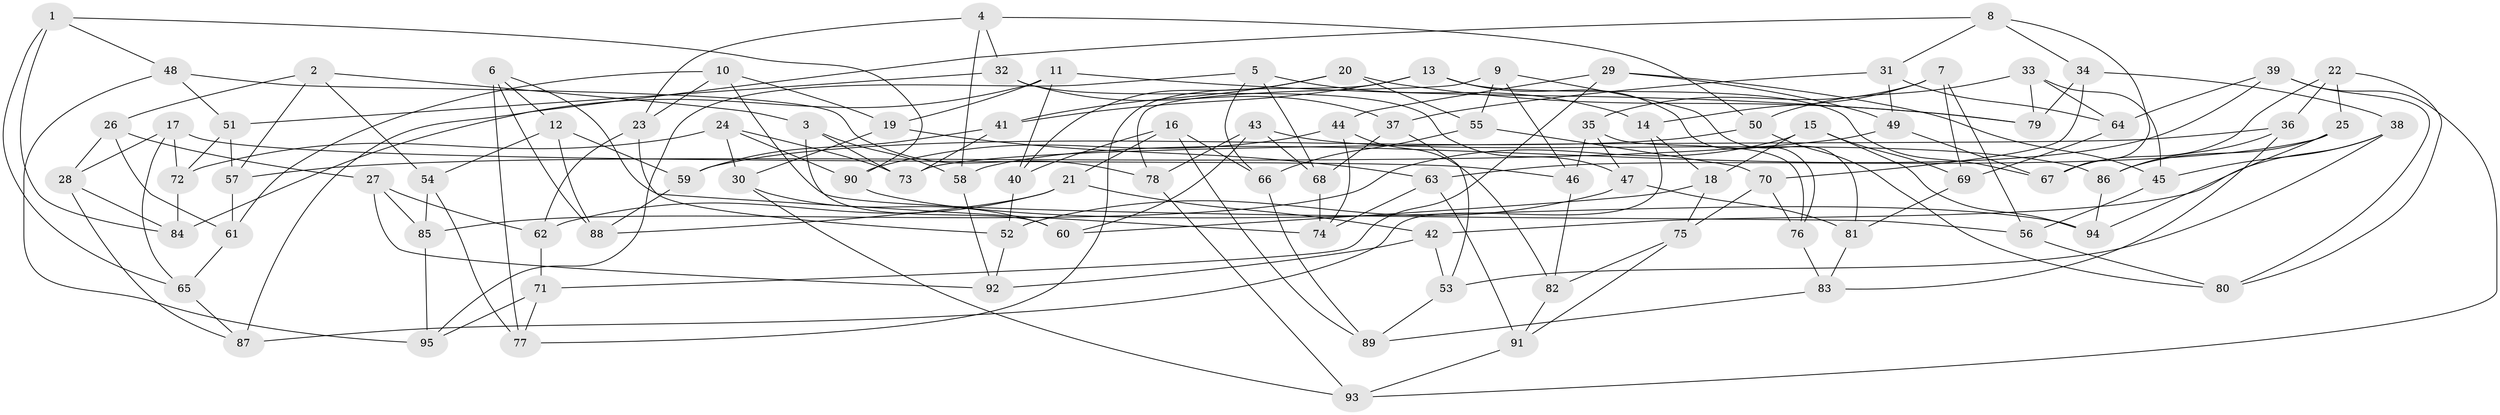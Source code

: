 // coarse degree distribution, {6: 0.46551724137931033, 4: 0.3275862068965517, 3: 0.06896551724137931, 5: 0.13793103448275862}
// Generated by graph-tools (version 1.1) at 2025/42/03/06/25 10:42:22]
// undirected, 95 vertices, 190 edges
graph export_dot {
graph [start="1"]
  node [color=gray90,style=filled];
  1;
  2;
  3;
  4;
  5;
  6;
  7;
  8;
  9;
  10;
  11;
  12;
  13;
  14;
  15;
  16;
  17;
  18;
  19;
  20;
  21;
  22;
  23;
  24;
  25;
  26;
  27;
  28;
  29;
  30;
  31;
  32;
  33;
  34;
  35;
  36;
  37;
  38;
  39;
  40;
  41;
  42;
  43;
  44;
  45;
  46;
  47;
  48;
  49;
  50;
  51;
  52;
  53;
  54;
  55;
  56;
  57;
  58;
  59;
  60;
  61;
  62;
  63;
  64;
  65;
  66;
  67;
  68;
  69;
  70;
  71;
  72;
  73;
  74;
  75;
  76;
  77;
  78;
  79;
  80;
  81;
  82;
  83;
  84;
  85;
  86;
  87;
  88;
  89;
  90;
  91;
  92;
  93;
  94;
  95;
  1 -- 48;
  1 -- 65;
  1 -- 90;
  1 -- 84;
  2 -- 54;
  2 -- 3;
  2 -- 57;
  2 -- 26;
  3 -- 58;
  3 -- 60;
  3 -- 73;
  4 -- 23;
  4 -- 58;
  4 -- 32;
  4 -- 50;
  5 -- 95;
  5 -- 14;
  5 -- 68;
  5 -- 66;
  6 -- 88;
  6 -- 77;
  6 -- 74;
  6 -- 12;
  7 -- 35;
  7 -- 56;
  7 -- 69;
  7 -- 14;
  8 -- 67;
  8 -- 34;
  8 -- 84;
  8 -- 31;
  9 -- 78;
  9 -- 46;
  9 -- 81;
  9 -- 55;
  10 -- 23;
  10 -- 61;
  10 -- 56;
  10 -- 19;
  11 -- 79;
  11 -- 19;
  11 -- 40;
  11 -- 87;
  12 -- 59;
  12 -- 88;
  12 -- 54;
  13 -- 41;
  13 -- 77;
  13 -- 76;
  13 -- 67;
  14 -- 87;
  14 -- 18;
  15 -- 18;
  15 -- 69;
  15 -- 94;
  15 -- 85;
  16 -- 66;
  16 -- 40;
  16 -- 21;
  16 -- 89;
  17 -- 28;
  17 -- 65;
  17 -- 46;
  17 -- 72;
  18 -- 60;
  18 -- 75;
  19 -- 63;
  19 -- 30;
  20 -- 41;
  20 -- 79;
  20 -- 40;
  20 -- 55;
  21 -- 88;
  21 -- 42;
  21 -- 62;
  22 -- 25;
  22 -- 67;
  22 -- 36;
  22 -- 80;
  23 -- 62;
  23 -- 52;
  24 -- 30;
  24 -- 73;
  24 -- 72;
  24 -- 90;
  25 -- 86;
  25 -- 63;
  25 -- 94;
  26 -- 27;
  26 -- 61;
  26 -- 28;
  27 -- 62;
  27 -- 85;
  27 -- 92;
  28 -- 87;
  28 -- 84;
  29 -- 45;
  29 -- 44;
  29 -- 71;
  29 -- 49;
  30 -- 93;
  30 -- 60;
  31 -- 64;
  31 -- 37;
  31 -- 49;
  32 -- 51;
  32 -- 47;
  32 -- 37;
  33 -- 50;
  33 -- 64;
  33 -- 79;
  33 -- 45;
  34 -- 70;
  34 -- 38;
  34 -- 79;
  35 -- 47;
  35 -- 76;
  35 -- 46;
  36 -- 86;
  36 -- 73;
  36 -- 83;
  37 -- 53;
  37 -- 68;
  38 -- 42;
  38 -- 45;
  38 -- 53;
  39 -- 80;
  39 -- 93;
  39 -- 64;
  39 -- 58;
  40 -- 52;
  41 -- 59;
  41 -- 73;
  42 -- 53;
  42 -- 92;
  43 -- 68;
  43 -- 86;
  43 -- 78;
  43 -- 60;
  44 -- 90;
  44 -- 82;
  44 -- 74;
  45 -- 56;
  46 -- 82;
  47 -- 81;
  47 -- 52;
  48 -- 51;
  48 -- 78;
  48 -- 95;
  49 -- 67;
  49 -- 57;
  50 -- 59;
  50 -- 80;
  51 -- 72;
  51 -- 57;
  52 -- 92;
  53 -- 89;
  54 -- 85;
  54 -- 77;
  55 -- 70;
  55 -- 66;
  56 -- 80;
  57 -- 61;
  58 -- 92;
  59 -- 88;
  61 -- 65;
  62 -- 71;
  63 -- 91;
  63 -- 74;
  64 -- 69;
  65 -- 87;
  66 -- 89;
  68 -- 74;
  69 -- 81;
  70 -- 76;
  70 -- 75;
  71 -- 95;
  71 -- 77;
  72 -- 84;
  75 -- 91;
  75 -- 82;
  76 -- 83;
  78 -- 93;
  81 -- 83;
  82 -- 91;
  83 -- 89;
  85 -- 95;
  86 -- 94;
  90 -- 94;
  91 -- 93;
}
